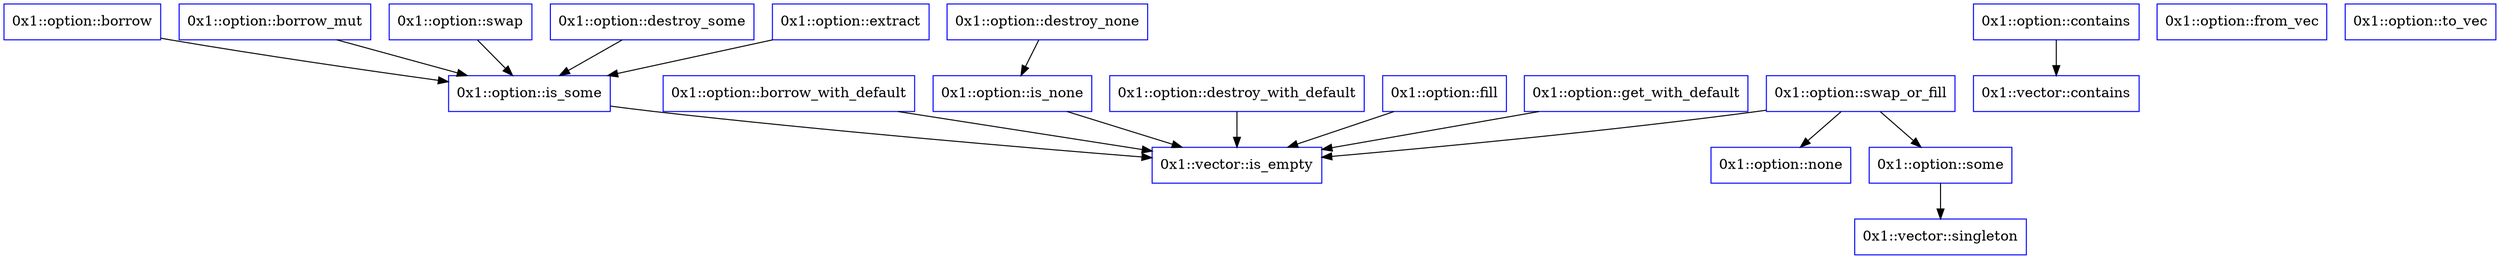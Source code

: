 digraph {
    0 [ label = "0" label="0x1::option::borrow", shape=box, color=blue]
    1 [ label = "1" label="0x1::option::borrow_mut", shape=box, color=blue]
    2 [ label = "2" label="0x1::option::swap", shape=box, color=blue]
    3 [ label = "3" label="0x1::option::contains", shape=box, color=blue]
    4 [ label = "4" label="0x1::option::is_some", shape=box, color=blue]
    5 [ label = "5" label="0x1::option::borrow_with_default", shape=box, color=blue]
    6 [ label = "6" label="0x1::option::destroy_none", shape=box, color=blue]
    7 [ label = "7" label="0x1::option::is_none", shape=box, color=blue]
    8 [ label = "8" label="0x1::option::destroy_some", shape=box, color=blue]
    9 [ label = "9" label="0x1::option::destroy_with_default", shape=box, color=blue]
    10 [ label = "10" label="0x1::option::extract", shape=box, color=blue]
    11 [ label = "11" label="0x1::option::fill", shape=box, color=blue]
    12 [ label = "12" label="0x1::option::from_vec", shape=box, color=blue]
    13 [ label = "13" label="0x1::option::get_with_default", shape=box, color=blue]
    14 [ label = "14" label="0x1::option::none", shape=box, color=blue]
    15 [ label = "15" label="0x1::option::some", shape=box, color=blue]
    16 [ label = "16" label="0x1::option::swap_or_fill", shape=box, color=blue]
    17 [ label = "17" label="0x1::option::to_vec", shape=box, color=blue]
    18 [ label = "18" label="0x1::vector::contains", shape=box, color=blue]
    19 [ label = "19" label="0x1::vector::is_empty", shape=box, color=blue]
    20 [ label = "20" label="0x1::vector::singleton", shape=box, color=blue]
    0 -> 4 [ label = "\"\"" label=""]
    1 -> 4 [ label = "\"\"" label=""]
    2 -> 4 [ label = "\"\"" label=""]
    3 -> 18 [ label = "\"\"" label=""]
    4 -> 19 [ label = "\"\"" label=""]
    5 -> 19 [ label = "\"\"" label=""]
    6 -> 7 [ label = "\"\"" label=""]
    7 -> 19 [ label = "\"\"" label=""]
    8 -> 4 [ label = "\"\"" label=""]
    9 -> 19 [ label = "\"\"" label=""]
    10 -> 4 [ label = "\"\"" label=""]
    11 -> 19 [ label = "\"\"" label=""]
    13 -> 19 [ label = "\"\"" label=""]
    15 -> 20 [ label = "\"\"" label=""]
    16 -> 14 [ label = "\"\"" label=""]
    16 -> 15 [ label = "\"\"" label=""]
    16 -> 19 [ label = "\"\"" label=""]
}
